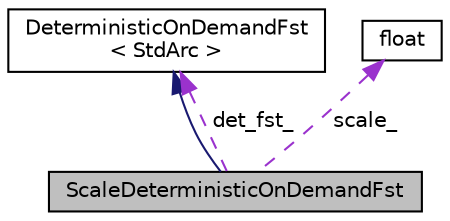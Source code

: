 digraph "ScaleDeterministicOnDemandFst"
{
  edge [fontname="Helvetica",fontsize="10",labelfontname="Helvetica",labelfontsize="10"];
  node [fontname="Helvetica",fontsize="10",shape=record];
  Node2 [label="ScaleDeterministicOnDemandFst",height=0.2,width=0.4,color="black", fillcolor="grey75", style="filled", fontcolor="black"];
  Node3 -> Node2 [dir="back",color="midnightblue",fontsize="10",style="solid",fontname="Helvetica"];
  Node3 [label="DeterministicOnDemandFst\l\< StdArc \>",height=0.2,width=0.4,color="black", fillcolor="white", style="filled",URL="$classfst_1_1DeterministicOnDemandFst.html"];
  Node3 -> Node2 [dir="back",color="darkorchid3",fontsize="10",style="dashed",label=" det_fst_" ,fontname="Helvetica"];
  Node4 -> Node2 [dir="back",color="darkorchid3",fontsize="10",style="dashed",label=" scale_" ,fontname="Helvetica"];
  Node4 [label="float",height=0.2,width=0.4,color="black", fillcolor="white", style="filled",URL="$classfloat.html"];
}
